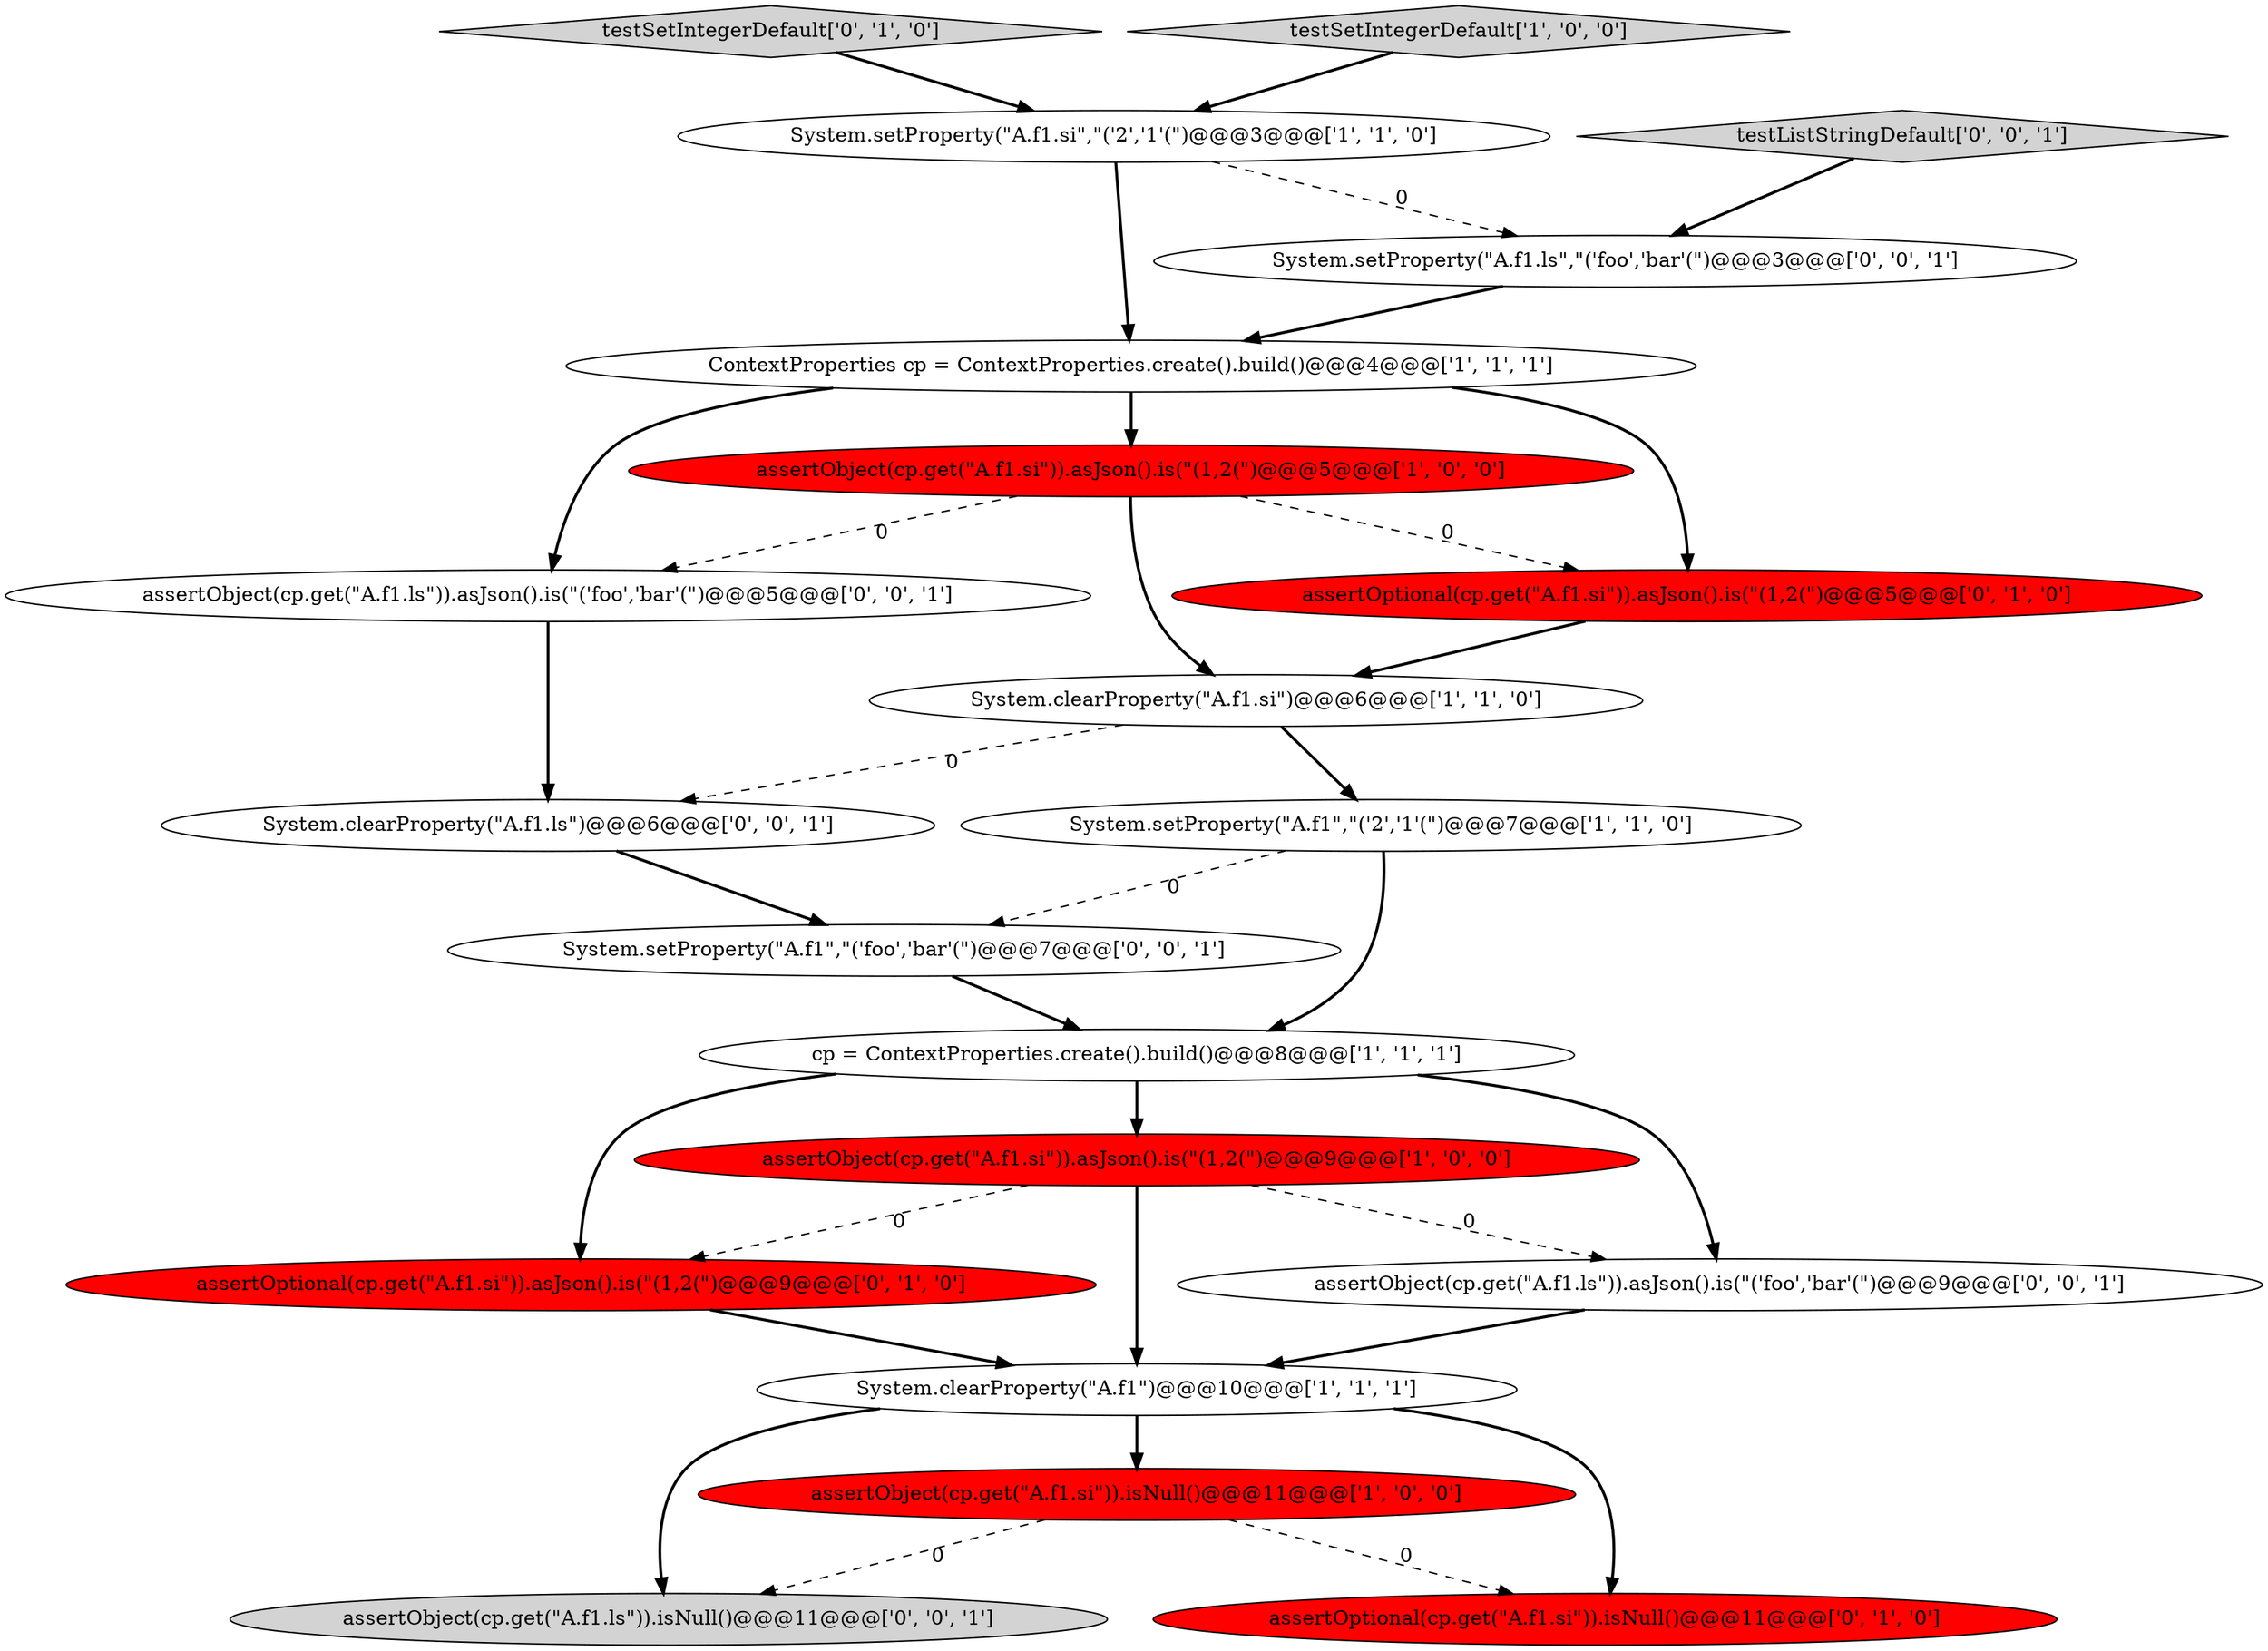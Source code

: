 digraph {
11 [style = filled, label = "testSetIntegerDefault['0', '1', '0']", fillcolor = lightgray, shape = diamond image = "AAA0AAABBB2BBB"];
3 [style = filled, label = "cp = ContextProperties.create().build()@@@8@@@['1', '1', '1']", fillcolor = white, shape = ellipse image = "AAA0AAABBB1BBB"];
12 [style = filled, label = "assertOptional(cp.get(\"A.f1.si\")).asJson().is(\"(1,2(\")@@@9@@@['0', '1', '0']", fillcolor = red, shape = ellipse image = "AAA1AAABBB2BBB"];
19 [style = filled, label = "System.setProperty(\"A.f1\",\"('foo','bar'(\")@@@7@@@['0', '0', '1']", fillcolor = white, shape = ellipse image = "AAA0AAABBB3BBB"];
18 [style = filled, label = "testListStringDefault['0', '0', '1']", fillcolor = lightgray, shape = diamond image = "AAA0AAABBB3BBB"];
20 [style = filled, label = "assertObject(cp.get(\"A.f1.ls\")).asJson().is(\"('foo','bar'(\")@@@9@@@['0', '0', '1']", fillcolor = white, shape = ellipse image = "AAA0AAABBB3BBB"];
1 [style = filled, label = "assertObject(cp.get(\"A.f1.si\")).asJson().is(\"(1,2(\")@@@9@@@['1', '0', '0']", fillcolor = red, shape = ellipse image = "AAA1AAABBB1BBB"];
0 [style = filled, label = "ContextProperties cp = ContextProperties.create().build()@@@4@@@['1', '1', '1']", fillcolor = white, shape = ellipse image = "AAA0AAABBB1BBB"];
13 [style = filled, label = "assertOptional(cp.get(\"A.f1.si\")).asJson().is(\"(1,2(\")@@@5@@@['0', '1', '0']", fillcolor = red, shape = ellipse image = "AAA1AAABBB2BBB"];
8 [style = filled, label = "System.clearProperty(\"A.f1\")@@@10@@@['1', '1', '1']", fillcolor = white, shape = ellipse image = "AAA0AAABBB1BBB"];
9 [style = filled, label = "System.setProperty(\"A.f1.si\",\"('2','1'(\")@@@3@@@['1', '1', '0']", fillcolor = white, shape = ellipse image = "AAA0AAABBB1BBB"];
17 [style = filled, label = "assertObject(cp.get(\"A.f1.ls\")).asJson().is(\"('foo','bar'(\")@@@5@@@['0', '0', '1']", fillcolor = white, shape = ellipse image = "AAA0AAABBB3BBB"];
15 [style = filled, label = "System.setProperty(\"A.f1.ls\",\"('foo','bar'(\")@@@3@@@['0', '0', '1']", fillcolor = white, shape = ellipse image = "AAA0AAABBB3BBB"];
14 [style = filled, label = "assertObject(cp.get(\"A.f1.ls\")).isNull()@@@11@@@['0', '0', '1']", fillcolor = lightgray, shape = ellipse image = "AAA0AAABBB3BBB"];
2 [style = filled, label = "assertObject(cp.get(\"A.f1.si\")).asJson().is(\"(1,2(\")@@@5@@@['1', '0', '0']", fillcolor = red, shape = ellipse image = "AAA1AAABBB1BBB"];
10 [style = filled, label = "assertOptional(cp.get(\"A.f1.si\")).isNull()@@@11@@@['0', '1', '0']", fillcolor = red, shape = ellipse image = "AAA1AAABBB2BBB"];
5 [style = filled, label = "assertObject(cp.get(\"A.f1.si\")).isNull()@@@11@@@['1', '0', '0']", fillcolor = red, shape = ellipse image = "AAA1AAABBB1BBB"];
16 [style = filled, label = "System.clearProperty(\"A.f1.ls\")@@@6@@@['0', '0', '1']", fillcolor = white, shape = ellipse image = "AAA0AAABBB3BBB"];
6 [style = filled, label = "testSetIntegerDefault['1', '0', '0']", fillcolor = lightgray, shape = diamond image = "AAA0AAABBB1BBB"];
4 [style = filled, label = "System.clearProperty(\"A.f1.si\")@@@6@@@['1', '1', '0']", fillcolor = white, shape = ellipse image = "AAA0AAABBB1BBB"];
7 [style = filled, label = "System.setProperty(\"A.f1\",\"('2','1'(\")@@@7@@@['1', '1', '0']", fillcolor = white, shape = ellipse image = "AAA0AAABBB1BBB"];
8->10 [style = bold, label=""];
5->14 [style = dashed, label="0"];
1->8 [style = bold, label=""];
4->16 [style = dashed, label="0"];
9->0 [style = bold, label=""];
0->13 [style = bold, label=""];
3->1 [style = bold, label=""];
0->17 [style = bold, label=""];
0->2 [style = bold, label=""];
18->15 [style = bold, label=""];
8->14 [style = bold, label=""];
3->12 [style = bold, label=""];
16->19 [style = bold, label=""];
11->9 [style = bold, label=""];
2->17 [style = dashed, label="0"];
2->4 [style = bold, label=""];
7->3 [style = bold, label=""];
4->7 [style = bold, label=""];
1->20 [style = dashed, label="0"];
1->12 [style = dashed, label="0"];
20->8 [style = bold, label=""];
3->20 [style = bold, label=""];
8->5 [style = bold, label=""];
5->10 [style = dashed, label="0"];
7->19 [style = dashed, label="0"];
12->8 [style = bold, label=""];
2->13 [style = dashed, label="0"];
15->0 [style = bold, label=""];
6->9 [style = bold, label=""];
19->3 [style = bold, label=""];
17->16 [style = bold, label=""];
9->15 [style = dashed, label="0"];
13->4 [style = bold, label=""];
}
